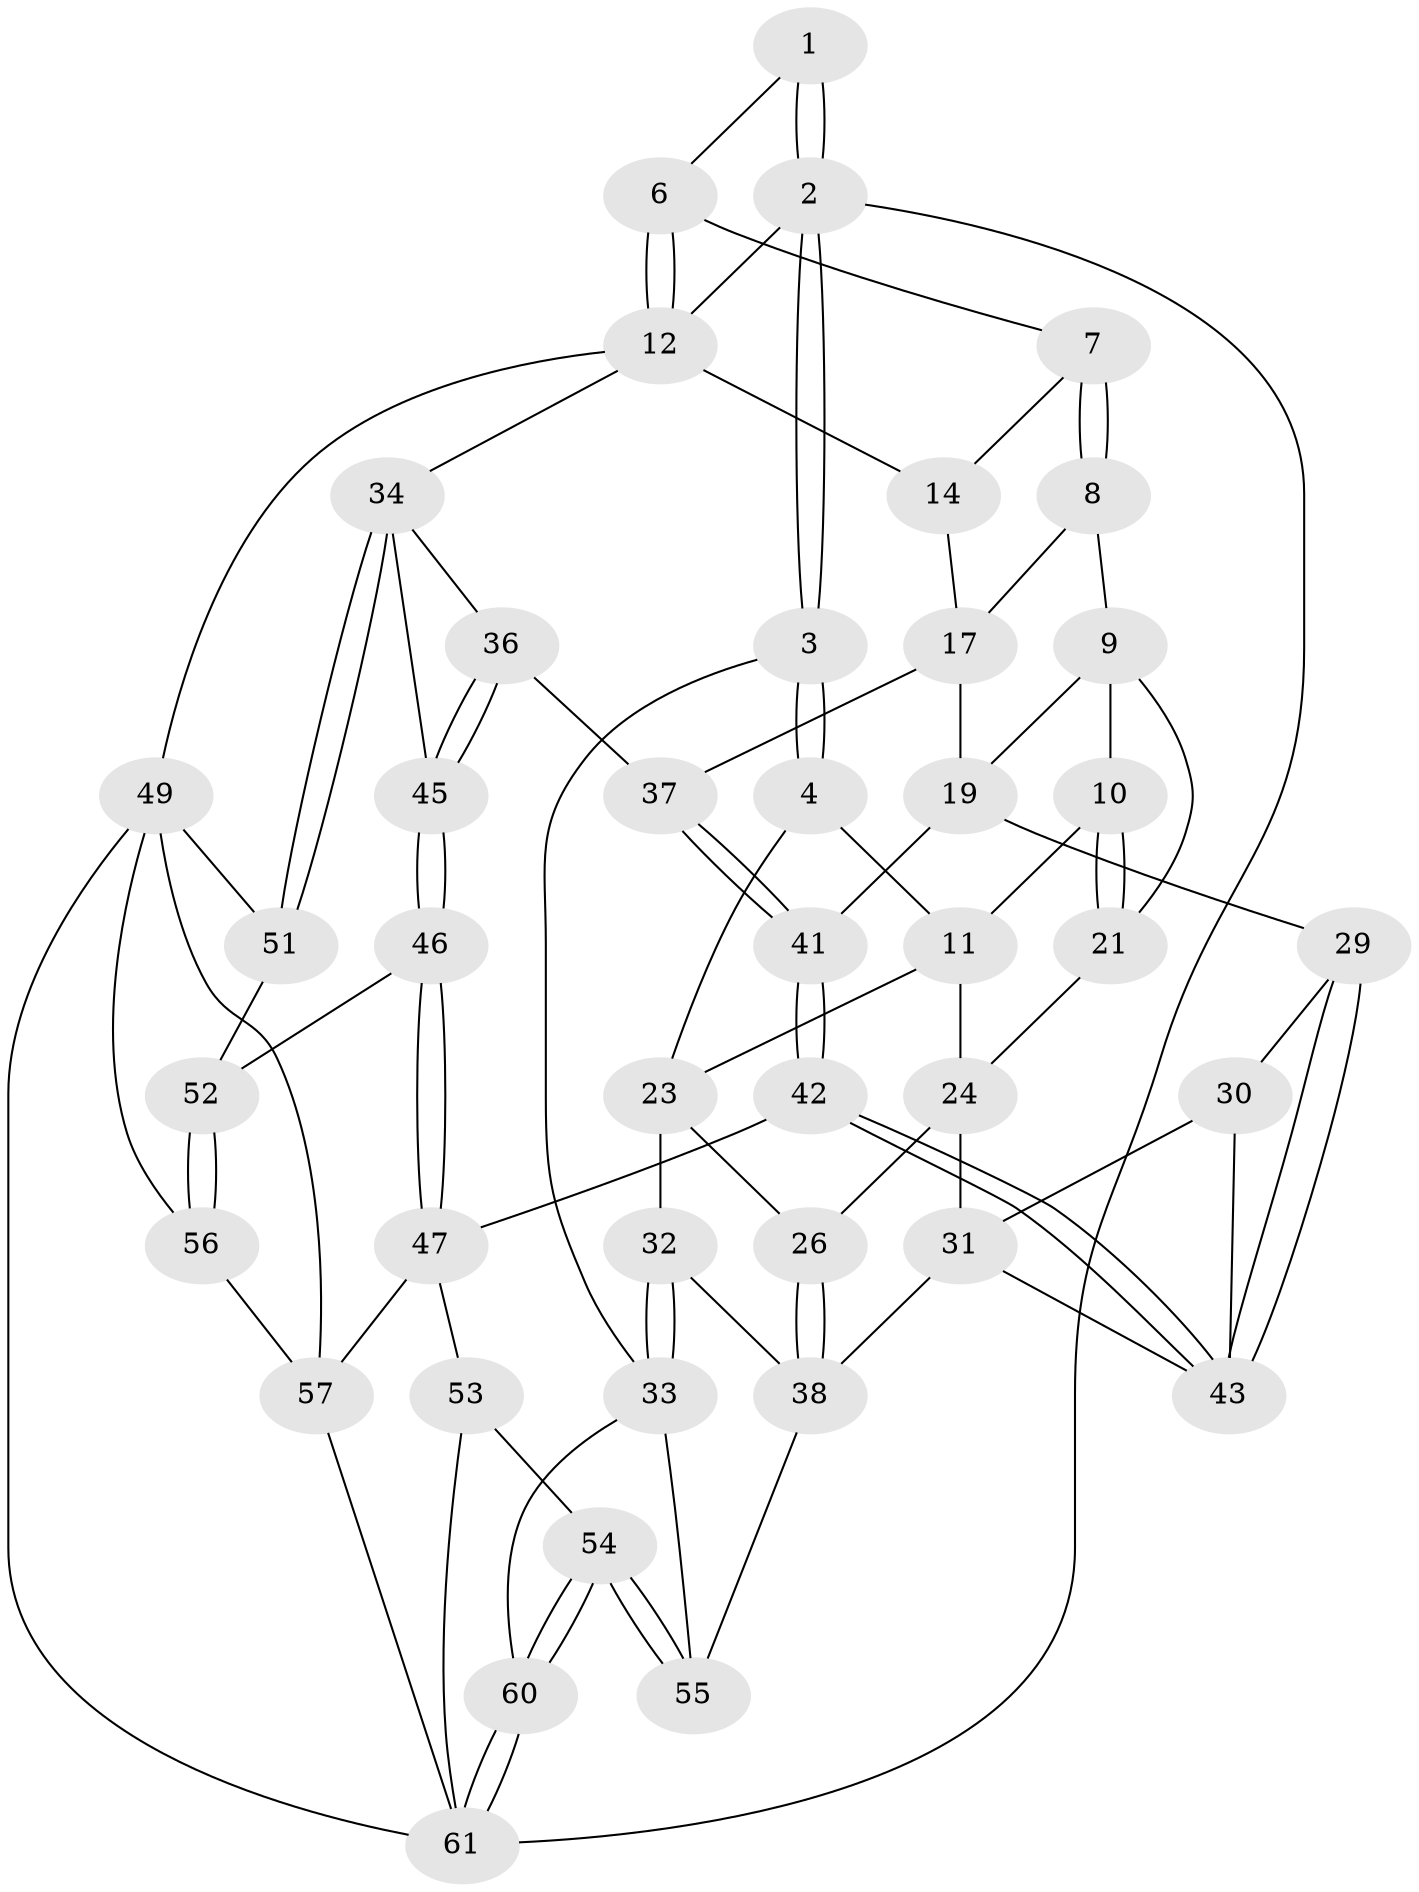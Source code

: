 // original degree distribution, {3: 0.03225806451612903, 6: 0.22580645161290322, 5: 0.4838709677419355, 4: 0.25806451612903225}
// Generated by graph-tools (version 1.1) at 2025/11/02/27/25 16:11:59]
// undirected, 43 vertices, 94 edges
graph export_dot {
graph [start="1"]
  node [color=gray90,style=filled];
  1 [pos="+0.22488331301193432+0"];
  2 [pos="+0+0"];
  3 [pos="+0+0.16395807903566537"];
  4 [pos="+0.1150135963714814+0.19018521489042456",super="+5"];
  6 [pos="+0.6969751582369567+0"];
  7 [pos="+0.6857278123615109+0",super="+15"];
  8 [pos="+0.6271112534089909+0",super="+16"];
  9 [pos="+0.5981352867129102+0.025020356289310344",super="+20"];
  10 [pos="+0.38189027187606017+0.14321080618009469"];
  11 [pos="+0.3680733069512609+0.14164134354017316",super="+22"];
  12 [pos="+1+0",super="+13"];
  14 [pos="+0.8470414929395119+0.22494578311239274"];
  17 [pos="+0.7036868416842702+0.2972513269579586",super="+18"];
  19 [pos="+0.5193179015619044+0.3139971130209641",super="+28"];
  21 [pos="+0.4463096505553359+0.22913864956110047"];
  23 [pos="+0.12637747084736406+0.2034705001862316",super="+27"];
  24 [pos="+0.3313168398535917+0.2884488815479702",super="+25"];
  26 [pos="+0.2181424030026626+0.3836997986111015"];
  29 [pos="+0.47896919824709216+0.35841719775690417"];
  30 [pos="+0.46153931126869707+0.36516711500350363"];
  31 [pos="+0.407239869861087+0.3764435294871349",super="+40"];
  32 [pos="+0.015747997961424034+0.47608653503102805"];
  33 [pos="+0+0.5437697940380671",super="+58"];
  34 [pos="+1+0.2112471602950853",super="+35"];
  36 [pos="+0.7269568123907281+0.3849596050598919"];
  37 [pos="+0.7011490565549329+0.3565995870744514"];
  38 [pos="+0.26701953432981934+0.5295750178058379",super="+39"];
  41 [pos="+0.5695929906342383+0.4896624702657271"];
  42 [pos="+0.5571549022228424+0.666298465296122"];
  43 [pos="+0.5151041214634484+0.6279377736826404",super="+44"];
  45 [pos="+0.7697196528120495+0.48407349516236764"];
  46 [pos="+0.7822109353618257+0.5472753459274432"];
  47 [pos="+0.6543933434273684+0.6811896228839506",super="+48"];
  49 [pos="+1+1",super="+50"];
  51 [pos="+1+0.21457971582671342"];
  52 [pos="+0.8028096054611819+0.5506043480715204"];
  53 [pos="+0.5452819337223157+0.9486186695165886"];
  54 [pos="+0.23315188003778162+0.790552082986255"];
  55 [pos="+0.21080075384921337+0.7185886245402777"];
  56 [pos="+0.9297248859941752+0.5937297174917994"];
  57 [pos="+0.9005520116509926+0.7312128600272497",super="+59"];
  60 [pos="+0+1"];
  61 [pos="+0+1",super="+62"];
  1 -- 2;
  1 -- 2;
  1 -- 6;
  2 -- 3;
  2 -- 3;
  2 -- 12;
  2 -- 61;
  3 -- 4;
  3 -- 4;
  3 -- 33;
  4 -- 23;
  4 -- 11;
  6 -- 7;
  6 -- 12;
  6 -- 12;
  7 -- 8 [weight=2];
  7 -- 8;
  7 -- 14;
  8 -- 9;
  8 -- 17;
  9 -- 10;
  9 -- 19;
  9 -- 21;
  10 -- 11;
  10 -- 21;
  10 -- 21;
  11 -- 24;
  11 -- 23;
  12 -- 49;
  12 -- 34;
  12 -- 14;
  14 -- 17;
  17 -- 19;
  17 -- 37;
  19 -- 41;
  19 -- 29;
  21 -- 24;
  23 -- 32;
  23 -- 26;
  24 -- 26;
  24 -- 31;
  26 -- 38;
  26 -- 38;
  29 -- 30;
  29 -- 43;
  29 -- 43;
  30 -- 31;
  30 -- 43;
  31 -- 38;
  31 -- 43;
  32 -- 33;
  32 -- 33;
  32 -- 38;
  33 -- 60;
  33 -- 55;
  34 -- 51;
  34 -- 51;
  34 -- 36;
  34 -- 45;
  36 -- 37;
  36 -- 45;
  36 -- 45;
  37 -- 41;
  37 -- 41;
  38 -- 55;
  41 -- 42;
  41 -- 42;
  42 -- 43;
  42 -- 43;
  42 -- 47;
  45 -- 46;
  45 -- 46;
  46 -- 47;
  46 -- 47;
  46 -- 52;
  47 -- 57;
  47 -- 53;
  49 -- 61;
  49 -- 56;
  49 -- 51;
  49 -- 57;
  51 -- 52;
  52 -- 56;
  52 -- 56;
  53 -- 54;
  53 -- 61;
  54 -- 55;
  54 -- 55;
  54 -- 60;
  54 -- 60;
  56 -- 57;
  57 -- 61;
  60 -- 61;
  60 -- 61;
}
